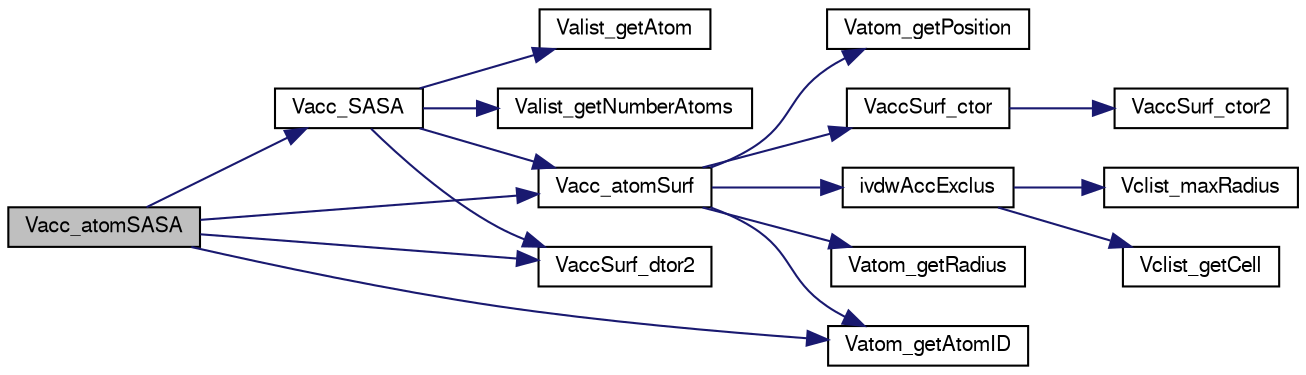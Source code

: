 digraph "Vacc_atomSASA"
{
  edge [fontname="FreeSans",fontsize="10",labelfontname="FreeSans",labelfontsize="10"];
  node [fontname="FreeSans",fontsize="10",shape=record];
  rankdir="LR";
  Node1 [label="Vacc_atomSASA",height=0.2,width=0.4,color="black", fillcolor="grey75", style="filled" fontcolor="black"];
  Node1 -> Node2 [color="midnightblue",fontsize="10",style="solid",fontname="FreeSans"];
  Node2 [label="Vacc_SASA",height=0.2,width=0.4,color="black", fillcolor="white", style="filled",URL="$group___vacc.html#gad2041f50041470d01e00a17f18b5b6c2",tooltip="Build the solvent accessible surface (SAS) and calculate the solvent accessible surface area..."];
  Node2 -> Node3 [color="midnightblue",fontsize="10",style="solid",fontname="FreeSans"];
  Node3 [label="Valist_getNumberAtoms",height=0.2,width=0.4,color="black", fillcolor="white", style="filled",URL="$group___valist.html#gaff55ce9b8624255736b0ccf62030f230",tooltip="Get number of atoms in the list."];
  Node2 -> Node4 [color="midnightblue",fontsize="10",style="solid",fontname="FreeSans"];
  Node4 [label="Valist_getAtom",height=0.2,width=0.4,color="black", fillcolor="white", style="filled",URL="$group___valist.html#gaf9175f6b6d2c33ad79bd525fc9e0e043",tooltip="Get pointer to particular atom in list."];
  Node2 -> Node5 [color="midnightblue",fontsize="10",style="solid",fontname="FreeSans"];
  Node5 [label="Vacc_atomSurf",height=0.2,width=0.4,color="black", fillcolor="white", style="filled",URL="$group___vacc.html#ga8c962cab8849df00c7f8ac61f3f8246b",tooltip="Set up an array of points corresponding to the SAS due to a particular atom."];
  Node5 -> Node6 [color="midnightblue",fontsize="10",style="solid",fontname="FreeSans"];
  Node6 [label="Vatom_getRadius",height=0.2,width=0.4,color="black", fillcolor="white", style="filled",URL="$group___vatom.html#ga9739f811224b6e7219cf6e21e0b4d9b4",tooltip="Get atomic position."];
  Node5 -> Node7 [color="midnightblue",fontsize="10",style="solid",fontname="FreeSans"];
  Node7 [label="Vatom_getPosition",height=0.2,width=0.4,color="black", fillcolor="white", style="filled",URL="$group___vatom.html#ga282b06da5d33678cab1173a6fe5bc89c",tooltip="Get atomic position."];
  Node5 -> Node8 [color="midnightblue",fontsize="10",style="solid",fontname="FreeSans"];
  Node8 [label="Vatom_getAtomID",height=0.2,width=0.4,color="black", fillcolor="white", style="filled",URL="$group___vatom.html#ga15b6aa3689898e3b88f2920dec4470a9",tooltip="Get atom ID."];
  Node5 -> Node9 [color="midnightblue",fontsize="10",style="solid",fontname="FreeSans"];
  Node9 [label="VaccSurf_ctor",height=0.2,width=0.4,color="black", fillcolor="white", style="filled",URL="$group___vacc.html#ga4a6d9195773fa7de0e8971ae9ef4c185",tooltip="Allocate and construct the surface object; do not assign surface points to positions."];
  Node9 -> Node10 [color="midnightblue",fontsize="10",style="solid",fontname="FreeSans"];
  Node10 [label="VaccSurf_ctor2",height=0.2,width=0.4,color="black", fillcolor="white", style="filled",URL="$group___vacc.html#gad253baa15c0da3af54e7aaf95a3cad14",tooltip="Construct the surface object using previously allocated memory; do not assign surface points to posit..."];
  Node5 -> Node11 [color="midnightblue",fontsize="10",style="solid",fontname="FreeSans"];
  Node11 [label="ivdwAccExclus",height=0.2,width=0.4,color="black", fillcolor="white", style="filled",URL="$vacc_8c.html#a5c6356f19e11daf8d0dea84bd92cc226",tooltip="Determines if a point is within the union of the spheres centered at the atomic centers with radii eq..."];
  Node11 -> Node12 [color="midnightblue",fontsize="10",style="solid",fontname="FreeSans"];
  Node12 [label="Vclist_maxRadius",height=0.2,width=0.4,color="black", fillcolor="white", style="filled",URL="$group___vclist.html#gac90480afcf0e082a4b7bf755cb15d360",tooltip="Get the max probe radius value (in A) the cell list was constructed with."];
  Node11 -> Node13 [color="midnightblue",fontsize="10",style="solid",fontname="FreeSans"];
  Node13 [label="Vclist_getCell",height=0.2,width=0.4,color="black", fillcolor="white", style="filled",URL="$group___vclist.html#gaee63e2dac121f3469b10f9f16b999402",tooltip="Return cell corresponding to specified position or return VNULL."];
  Node2 -> Node14 [color="midnightblue",fontsize="10",style="solid",fontname="FreeSans"];
  Node14 [label="VaccSurf_dtor2",height=0.2,width=0.4,color="black", fillcolor="white", style="filled",URL="$group___vacc.html#ga1df66922b78e3824beb4695c5a84ec45",tooltip="Destroy the surface object."];
  Node1 -> Node8 [color="midnightblue",fontsize="10",style="solid",fontname="FreeSans"];
  Node1 -> Node14 [color="midnightblue",fontsize="10",style="solid",fontname="FreeSans"];
  Node1 -> Node5 [color="midnightblue",fontsize="10",style="solid",fontname="FreeSans"];
}
